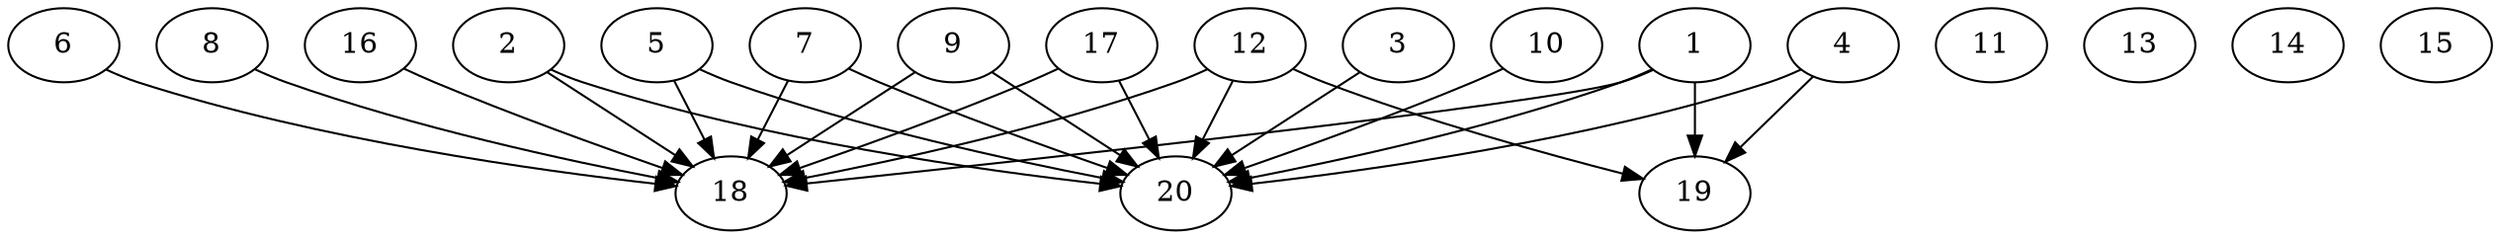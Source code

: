 // DAG automatically generated by daggen at Thu Oct  3 13:58:43 2019
// ./daggen --dot -n 20 --ccr 0.4 --fat 0.9 --regular 0.5 --density 0.7 --mindata 5242880 --maxdata 52428800 
digraph G {
  1 [size="35233280", alpha="0.19", expect_size="14093312"] 
  1 -> 18 [size ="14093312"]
  1 -> 19 [size ="14093312"]
  1 -> 20 [size ="14093312"]
  2 [size="95656960", alpha="0.07", expect_size="38262784"] 
  2 -> 18 [size ="38262784"]
  2 -> 20 [size ="38262784"]
  3 [size="75463680", alpha="0.17", expect_size="30185472"] 
  3 -> 20 [size ="30185472"]
  4 [size="15902720", alpha="0.02", expect_size="6361088"] 
  4 -> 19 [size ="6361088"]
  4 -> 20 [size ="6361088"]
  5 [size="86574080", alpha="0.02", expect_size="34629632"] 
  5 -> 18 [size ="34629632"]
  5 -> 20 [size ="34629632"]
  6 [size="47554560", alpha="0.11", expect_size="19021824"] 
  6 -> 18 [size ="19021824"]
  7 [size="31690240", alpha="0.09", expect_size="12676096"] 
  7 -> 18 [size ="12676096"]
  7 -> 20 [size ="12676096"]
  8 [size="128163840", alpha="0.04", expect_size="51265536"] 
  8 -> 18 [size ="51265536"]
  9 [size="95500800", alpha="0.19", expect_size="38200320"] 
  9 -> 18 [size ="38200320"]
  9 -> 20 [size ="38200320"]
  10 [size="44139520", alpha="0.15", expect_size="17655808"] 
  10 -> 20 [size ="17655808"]
  11 [size="65978880", alpha="0.07", expect_size="26391552"] 
  12 [size="58350080", alpha="0.05", expect_size="23340032"] 
  12 -> 18 [size ="23340032"]
  12 -> 19 [size ="23340032"]
  12 -> 20 [size ="23340032"]
  13 [size="99834880", alpha="0.13", expect_size="39933952"] 
  14 [size="84766720", alpha="0.08", expect_size="33906688"] 
  15 [size="97925120", alpha="0.07", expect_size="39170048"] 
  16 [size="107842560", alpha="0.07", expect_size="43137024"] 
  16 -> 18 [size ="43137024"]
  17 [size="55208960", alpha="0.05", expect_size="22083584"] 
  17 -> 18 [size ="22083584"]
  17 -> 20 [size ="22083584"]
  18 [size="106598400", alpha="0.02", expect_size="42639360"] 
  19 [size="127523840", alpha="0.11", expect_size="51009536"] 
  20 [size="123781120", alpha="0.10", expect_size="49512448"] 
}
